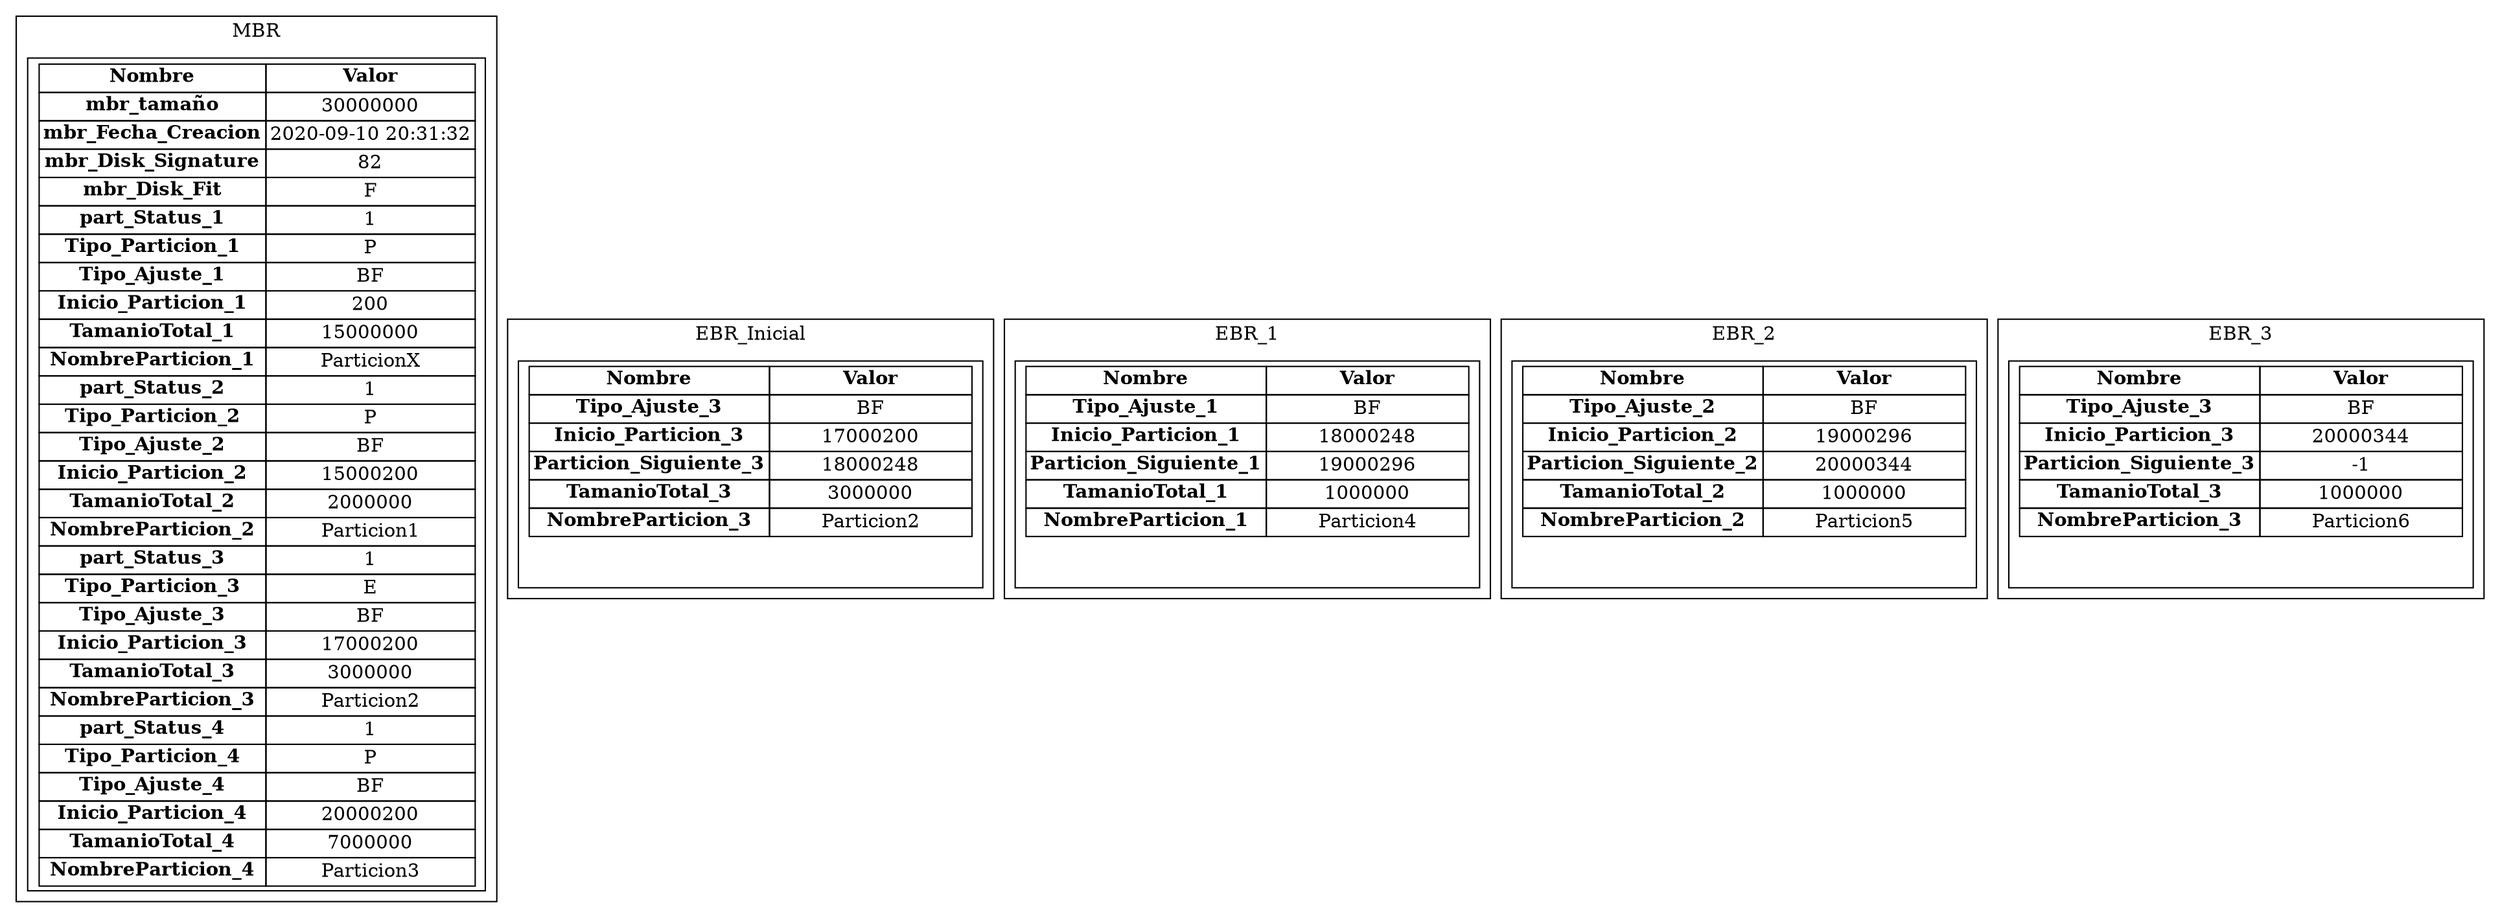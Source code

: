 digraph G{
subgraph cluster{
label="MBR"
tbl[shape=box,label=<
<table border='0' cellborder='1' cellspacing='0' width='300'  height='200' >
<tr>  <td width='150'> <b>Nombre</b> </td> <td width='150'> <b>Valor</b> </td>  </tr>
<tr>  <td><b>mbr_tamaño</b></td><td>30000000</td>  </tr>
<tr>  <td><b>mbr_Fecha_Creacion</b></td><td>2020-09-10 20:31:32</td>  </tr>
<tr>  <td><b>mbr_Disk_Signature</b></td><td>82</td>  </tr>
<tr>  <td><b>mbr_Disk_Fit</b></td><td>F</td>  </tr><tr>  <td><b>part_Status_1</b></td><td>1</td>  </tr>
<tr>  <td><b>Tipo_Particion_1</b></td><td>P</td>  </tr>
<tr>  <td><b>Tipo_Ajuste_1</b></td><td>BF</td>  </tr>
<tr>  <td><b>Inicio_Particion_1</b></td><td>200</td>  </tr>
<tr>  <td><b>TamanioTotal_1</b></td><td>15000000</td>  </tr>
<tr>  <td><b>NombreParticion_1</b></td><td>ParticionX</td>  </tr>
<tr>  <td><b>part_Status_2</b></td><td>1</td>  </tr>
<tr>  <td><b>Tipo_Particion_2</b></td><td>P</td>  </tr>
<tr>  <td><b>Tipo_Ajuste_2</b></td><td>BF</td>  </tr>
<tr>  <td><b>Inicio_Particion_2</b></td><td>15000200</td>  </tr>
<tr>  <td><b>TamanioTotal_2</b></td><td>2000000</td>  </tr>
<tr>  <td><b>NombreParticion_2</b></td><td>Particion1</td>  </tr>
<tr>  <td><b>part_Status_3</b></td><td>1</td>  </tr>
<tr>  <td><b>Tipo_Particion_3</b></td><td>E</td>  </tr>
<tr>  <td><b>Tipo_Ajuste_3</b></td><td>BF</td>  </tr>
<tr>  <td><b>Inicio_Particion_3</b></td><td>17000200</td>  </tr>
<tr>  <td><b>TamanioTotal_3</b></td><td>3000000</td>  </tr>
<tr>  <td><b>NombreParticion_3</b></td><td>Particion2</td>  </tr>
<tr>  <td><b>part_Status_4</b></td><td>1</td>  </tr>
<tr>  <td><b>Tipo_Particion_4</b></td><td>P</td>  </tr>
<tr>  <td><b>Tipo_Ajuste_4</b></td><td>BF</td>  </tr>
<tr>  <td><b>Inicio_Particion_4</b></td><td>20000200</td>  </tr>
<tr>  <td><b>TamanioTotal_4</b></td><td>7000000</td>  </tr>
<tr>  <td><b>NombreParticion_4</b></td><td>Particion3</td>  </tr>
</table>
>];
}subgraph cluster_1{
 label="EBR_Inicial"
tbl_1[shape=box, label=<
<table border='0' cellborder='1' cellspacing='0'  width='300' height='160' >
<tr>  <td width='150'><b>Nombre</b></td> <td width='150'><b>Valor</b></td>  </tr>
<tr>  <td><b>Tipo_Ajuste_3</b></td><td>BF</td>  </tr>
<tr>  <td><b>Inicio_Particion_3</b></td><td>17000200</td>  </tr>
<tr>  <td><b>Particion_Siguiente_3</b></td><td>18000248</td>  </tr>
<tr>  <td><b>TamanioTotal_3</b></td><td>3000000</td>  </tr>
<tr>  <td><b>NombreParticion_3</b></td><td>Particion2</td>  </tr>
</table>
>];
}subgraph cluster_2{
 label="EBR_1"
tbl_2[shape=box, label=<
<table border='0' cellborder='1' cellspacing='0'  width='300' height='160' >
<tr>  <td width='150'><b>Nombre</b></td> <td width='150'><b>Valor</b></td>  </tr>
<tr>  <td><b>Tipo_Ajuste_1</b></td><td>BF</td>  </tr>
<tr>  <td><b>Inicio_Particion_1</b></td><td>18000248</td>  </tr>
<tr>  <td><b>Particion_Siguiente_1</b></td><td>19000296</td>  </tr>
<tr>  <td><b>TamanioTotal_1</b></td><td>1000000</td>  </tr>
<tr>  <td><b>NombreParticion_1</b></td><td>Particion4</td>  </tr>
</table>
>];
}subgraph cluster_3{
 label="EBR_2"
tbl_3[shape=box, label=<
<table border='0' cellborder='1' cellspacing='0'  width='300' height='160' >
<tr>  <td width='150'><b>Nombre</b></td> <td width='150'><b>Valor</b></td>  </tr>
<tr>  <td><b>Tipo_Ajuste_2</b></td><td>BF</td>  </tr>
<tr>  <td><b>Inicio_Particion_2</b></td><td>19000296</td>  </tr>
<tr>  <td><b>Particion_Siguiente_2</b></td><td>20000344</td>  </tr>
<tr>  <td><b>TamanioTotal_2</b></td><td>1000000</td>  </tr>
<tr>  <td><b>NombreParticion_2</b></td><td>Particion5</td>  </tr>
</table>
>];
}subgraph cluster_4{
 label="EBR_3"
tbl_4[shape=box, label=<
<table border='0' cellborder='1' cellspacing='0'  width='300' height='160' >
<tr>  <td width='150'><b>Nombre</b></td> <td width='150'><b>Valor</b></td>  </tr>
<tr>  <td><b>Tipo_Ajuste_3</b></td><td>BF</td>  </tr>
<tr>  <td><b>Inicio_Particion_3</b></td><td>20000344</td>  </tr>
<tr>  <td><b>Particion_Siguiente_3</b></td><td>-1</td>  </tr>
<tr>  <td><b>TamanioTotal_3</b></td><td>1000000</td>  </tr>
<tr>  <td><b>NombreParticion_3</b></td><td>Particion6</td>  </tr>
</table>
>];
}}
